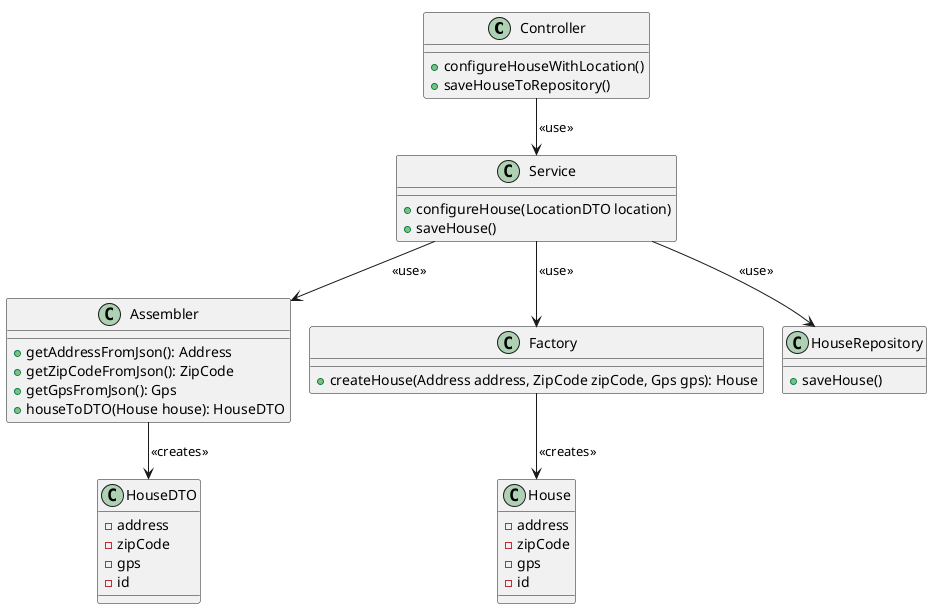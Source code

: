 @startuml
!pragma layout smetana



class Controller {
  + configureHouseWithLocation()
  + saveHouseToRepository()
}

class Assembler {
  + getAddressFromJson(): Address
  + getZipCodeFromJson(): ZipCode
  + getGpsFromJson(): Gps
  + houseToDTO(House house): HouseDTO
}

class Service {
  + configureHouse(LocationDTO location)
  + saveHouse()
}

class Factory {
  + createHouse(Address address, ZipCode zipCode, Gps gps): House
}

class House {
  - address
  - zipCode
  - gps
  - id
}

class HouseRepository {
  + saveHouse()
}

class HouseDTO {
  - address
  - zipCode
  - gps
  - id
}

Controller --> Service: <<use>>
Service --> Factory: <<use>>
Service --> HouseRepository: <<use>>
Assembler --> HouseDTO: <<creates>>
Factory --> House: <<creates>>
Service --> Assembler: <<use>>

@enduml